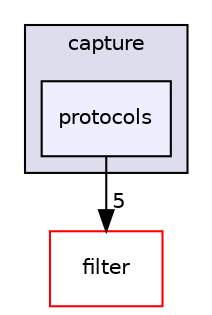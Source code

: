 digraph "src/capture/protocols" {
  compound=true
  node [ fontsize="10", fontname="Helvetica"];
  edge [ labelfontsize="10", labelfontname="Helvetica"];
  subgraph clusterdir_33eff72d368e09fa9f58259b8a9511dc {
    graph [ bgcolor="#ddddee", pencolor="black", label="capture" fontname="Helvetica", fontsize="10", URL="dir_33eff72d368e09fa9f58259b8a9511dc.html"]
  dir_6d3c475c753fc5fa1b6c6d2724a10425 [shape=box, label="protocols", style="filled", fillcolor="#eeeeff", pencolor="black", URL="dir_6d3c475c753fc5fa1b6c6d2724a10425.html"];
  }
  dir_8681a82a265081a91d191144ff606af9 [shape=box label="filter" fillcolor="white" style="filled" color="red" URL="dir_8681a82a265081a91d191144ff606af9.html"];
  dir_6d3c475c753fc5fa1b6c6d2724a10425->dir_8681a82a265081a91d191144ff606af9 [headlabel="5", labeldistance=1.5 headhref="dir_000002_000005.html"];
}
